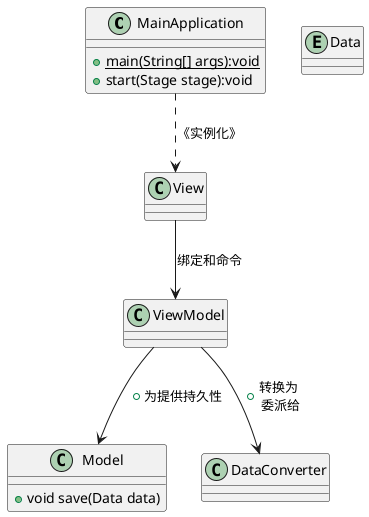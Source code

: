 @startuml
'https://plantuml.com/class-diagram

    class MainApplication{
        {static} + main(String[] args):void
        + start(Stage stage):void
    }
    class View{

    }
    class ViewModel{
    }
    class Model{
        + void save(Data data)
    }
    entity Data{
    }
    class DataConverter{
    }
    MainApplication --> View #line.dashed : 《实例化》
    View --> ViewModel : 绑定和命令
    ViewModel --> Model : + 为提供持久性
    ViewModel --> DataConverter : + 转换为 \n 委派给
@enduml